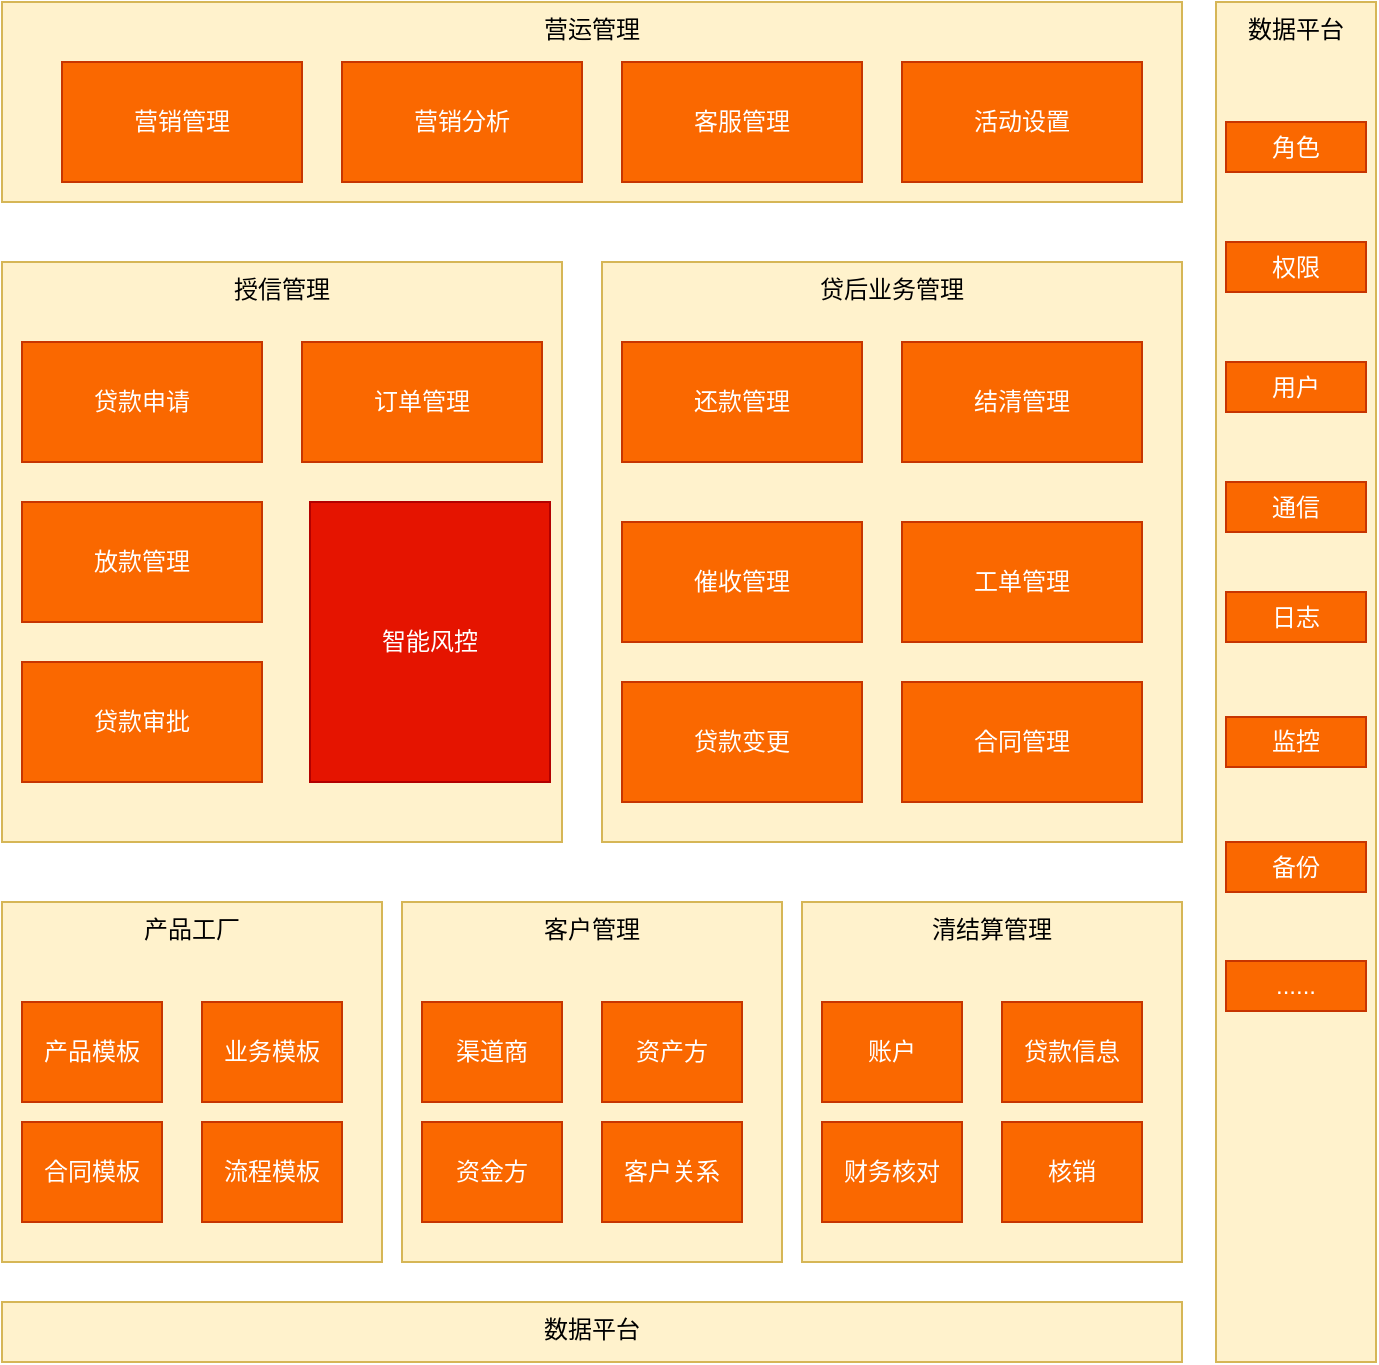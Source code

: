 <mxfile version="14.5.10" type="github">
  <diagram id="3-5de5OCHW1W84pv_DVT" name="第 1 页">
    <mxGraphModel dx="1422" dy="762" grid="1" gridSize="10" guides="1" tooltips="1" connect="1" arrows="1" fold="1" page="1" pageScale="1" pageWidth="827" pageHeight="1169" math="0" shadow="0">
      <root>
        <mxCell id="0" />
        <mxCell id="1" parent="0" />
        <mxCell id="3yTSScGXuD4bxsqtF7vF-1" value="营运管理" style="rounded=0;whiteSpace=wrap;html=1;fillColor=#fff2cc;strokeColor=#d6b656;verticalAlign=top;" vertex="1" parent="1">
          <mxGeometry x="140" y="80" width="590" height="100" as="geometry" />
        </mxCell>
        <mxCell id="3yTSScGXuD4bxsqtF7vF-2" value="营销管理" style="rounded=0;whiteSpace=wrap;html=1;fillColor=#fa6800;strokeColor=#C73500;fontColor=#ffffff;" vertex="1" parent="1">
          <mxGeometry x="170" y="110" width="120" height="60" as="geometry" />
        </mxCell>
        <mxCell id="3yTSScGXuD4bxsqtF7vF-3" value="营销分析" style="rounded=0;whiteSpace=wrap;html=1;fillColor=#fa6800;strokeColor=#C73500;fontColor=#ffffff;" vertex="1" parent="1">
          <mxGeometry x="310" y="110" width="120" height="60" as="geometry" />
        </mxCell>
        <mxCell id="3yTSScGXuD4bxsqtF7vF-4" value="客服管理" style="rounded=0;whiteSpace=wrap;html=1;fillColor=#fa6800;strokeColor=#C73500;fontColor=#ffffff;" vertex="1" parent="1">
          <mxGeometry x="450" y="110" width="120" height="60" as="geometry" />
        </mxCell>
        <mxCell id="3yTSScGXuD4bxsqtF7vF-5" value="活动设置" style="rounded=0;whiteSpace=wrap;html=1;fillColor=#fa6800;strokeColor=#C73500;fontColor=#ffffff;" vertex="1" parent="1">
          <mxGeometry x="590" y="110" width="120" height="60" as="geometry" />
        </mxCell>
        <mxCell id="3yTSScGXuD4bxsqtF7vF-7" value="授信管理" style="rounded=0;whiteSpace=wrap;html=1;fillColor=#fff2cc;strokeColor=#d6b656;verticalAlign=top;" vertex="1" parent="1">
          <mxGeometry x="140" y="210" width="280" height="290" as="geometry" />
        </mxCell>
        <mxCell id="3yTSScGXuD4bxsqtF7vF-8" value="贷款申请" style="rounded=0;whiteSpace=wrap;html=1;fillColor=#fa6800;strokeColor=#C73500;fontColor=#ffffff;" vertex="1" parent="1">
          <mxGeometry x="150" y="250" width="120" height="60" as="geometry" />
        </mxCell>
        <mxCell id="3yTSScGXuD4bxsqtF7vF-9" value="放款管理" style="rounded=0;whiteSpace=wrap;html=1;fillColor=#fa6800;strokeColor=#C73500;fontColor=#ffffff;" vertex="1" parent="1">
          <mxGeometry x="150" y="330" width="120" height="60" as="geometry" />
        </mxCell>
        <mxCell id="3yTSScGXuD4bxsqtF7vF-10" value="贷款审批" style="rounded=0;whiteSpace=wrap;html=1;fillColor=#fa6800;strokeColor=#C73500;fontColor=#ffffff;" vertex="1" parent="1">
          <mxGeometry x="150" y="410" width="120" height="60" as="geometry" />
        </mxCell>
        <mxCell id="3yTSScGXuD4bxsqtF7vF-11" value="订单管理" style="rounded=0;whiteSpace=wrap;html=1;fillColor=#fa6800;strokeColor=#C73500;fontColor=#ffffff;" vertex="1" parent="1">
          <mxGeometry x="290" y="250" width="120" height="60" as="geometry" />
        </mxCell>
        <mxCell id="3yTSScGXuD4bxsqtF7vF-12" value="智能风控" style="rounded=0;whiteSpace=wrap;html=1;fillColor=#e51400;strokeColor=#B20000;fontColor=#ffffff;" vertex="1" parent="1">
          <mxGeometry x="294" y="330" width="120" height="140" as="geometry" />
        </mxCell>
        <mxCell id="3yTSScGXuD4bxsqtF7vF-13" value="贷后业务管理" style="rounded=0;whiteSpace=wrap;html=1;fillColor=#fff2cc;strokeColor=#d6b656;verticalAlign=top;" vertex="1" parent="1">
          <mxGeometry x="440" y="210" width="290" height="290" as="geometry" />
        </mxCell>
        <mxCell id="3yTSScGXuD4bxsqtF7vF-14" value="还款管理" style="rounded=0;whiteSpace=wrap;html=1;fillColor=#fa6800;strokeColor=#C73500;fontColor=#ffffff;" vertex="1" parent="1">
          <mxGeometry x="450" y="250" width="120" height="60" as="geometry" />
        </mxCell>
        <mxCell id="3yTSScGXuD4bxsqtF7vF-15" value="催收管理" style="rounded=0;whiteSpace=wrap;html=1;fillColor=#fa6800;strokeColor=#C73500;fontColor=#ffffff;" vertex="1" parent="1">
          <mxGeometry x="450" y="340" width="120" height="60" as="geometry" />
        </mxCell>
        <mxCell id="3yTSScGXuD4bxsqtF7vF-16" value="贷款变更" style="rounded=0;whiteSpace=wrap;html=1;fillColor=#fa6800;strokeColor=#C73500;fontColor=#ffffff;" vertex="1" parent="1">
          <mxGeometry x="450" y="420" width="120" height="60" as="geometry" />
        </mxCell>
        <mxCell id="3yTSScGXuD4bxsqtF7vF-17" value="结清管理" style="rounded=0;whiteSpace=wrap;html=1;fillColor=#fa6800;strokeColor=#C73500;fontColor=#ffffff;" vertex="1" parent="1">
          <mxGeometry x="590" y="250" width="120" height="60" as="geometry" />
        </mxCell>
        <mxCell id="3yTSScGXuD4bxsqtF7vF-18" value="工单管理" style="rounded=0;whiteSpace=wrap;html=1;fillColor=#fa6800;strokeColor=#C73500;fontColor=#ffffff;" vertex="1" parent="1">
          <mxGeometry x="590" y="340" width="120" height="60" as="geometry" />
        </mxCell>
        <mxCell id="3yTSScGXuD4bxsqtF7vF-19" value="合同管理" style="rounded=0;whiteSpace=wrap;html=1;fillColor=#fa6800;strokeColor=#C73500;fontColor=#ffffff;" vertex="1" parent="1">
          <mxGeometry x="590" y="420" width="120" height="60" as="geometry" />
        </mxCell>
        <mxCell id="3yTSScGXuD4bxsqtF7vF-20" value="产品工厂" style="rounded=0;whiteSpace=wrap;html=1;fillColor=#fff2cc;strokeColor=#d6b656;verticalAlign=top;" vertex="1" parent="1">
          <mxGeometry x="140" y="530" width="190" height="180" as="geometry" />
        </mxCell>
        <mxCell id="3yTSScGXuD4bxsqtF7vF-21" value="客户管理" style="rounded=0;whiteSpace=wrap;html=1;fillColor=#fff2cc;strokeColor=#d6b656;verticalAlign=top;" vertex="1" parent="1">
          <mxGeometry x="340" y="530" width="190" height="180" as="geometry" />
        </mxCell>
        <mxCell id="3yTSScGXuD4bxsqtF7vF-22" value="清结算管理" style="rounded=0;whiteSpace=wrap;html=1;fillColor=#fff2cc;strokeColor=#d6b656;verticalAlign=top;" vertex="1" parent="1">
          <mxGeometry x="540" y="530" width="190" height="180" as="geometry" />
        </mxCell>
        <mxCell id="3yTSScGXuD4bxsqtF7vF-23" value="产品模板" style="rounded=0;whiteSpace=wrap;html=1;fillColor=#fa6800;strokeColor=#C73500;fontColor=#ffffff;" vertex="1" parent="1">
          <mxGeometry x="150" y="580" width="70" height="50" as="geometry" />
        </mxCell>
        <mxCell id="3yTSScGXuD4bxsqtF7vF-24" value="业务模板" style="rounded=0;whiteSpace=wrap;html=1;fillColor=#fa6800;strokeColor=#C73500;fontColor=#ffffff;" vertex="1" parent="1">
          <mxGeometry x="240" y="580" width="70" height="50" as="geometry" />
        </mxCell>
        <mxCell id="3yTSScGXuD4bxsqtF7vF-25" value="合同模板" style="rounded=0;whiteSpace=wrap;html=1;fillColor=#fa6800;strokeColor=#C73500;fontColor=#ffffff;" vertex="1" parent="1">
          <mxGeometry x="150" y="640" width="70" height="50" as="geometry" />
        </mxCell>
        <mxCell id="3yTSScGXuD4bxsqtF7vF-26" value="流程模板" style="rounded=0;whiteSpace=wrap;html=1;fillColor=#fa6800;strokeColor=#C73500;fontColor=#ffffff;" vertex="1" parent="1">
          <mxGeometry x="240" y="640" width="70" height="50" as="geometry" />
        </mxCell>
        <mxCell id="3yTSScGXuD4bxsqtF7vF-27" value="产品模板" style="rounded=0;whiteSpace=wrap;html=1;fillColor=#fa6800;strokeColor=#C73500;fontColor=#ffffff;" vertex="1" parent="1">
          <mxGeometry x="150" y="580" width="70" height="50" as="geometry" />
        </mxCell>
        <mxCell id="3yTSScGXuD4bxsqtF7vF-28" value="业务模板" style="rounded=0;whiteSpace=wrap;html=1;fillColor=#fa6800;strokeColor=#C73500;fontColor=#ffffff;" vertex="1" parent="1">
          <mxGeometry x="240" y="580" width="70" height="50" as="geometry" />
        </mxCell>
        <mxCell id="3yTSScGXuD4bxsqtF7vF-29" value="产品模板" style="rounded=0;whiteSpace=wrap;html=1;fillColor=#fa6800;strokeColor=#C73500;fontColor=#ffffff;" vertex="1" parent="1">
          <mxGeometry x="150" y="580" width="70" height="50" as="geometry" />
        </mxCell>
        <mxCell id="3yTSScGXuD4bxsqtF7vF-30" value="业务模板" style="rounded=0;whiteSpace=wrap;html=1;fillColor=#fa6800;strokeColor=#C73500;fontColor=#ffffff;" vertex="1" parent="1">
          <mxGeometry x="240" y="580" width="70" height="50" as="geometry" />
        </mxCell>
        <mxCell id="3yTSScGXuD4bxsqtF7vF-31" value="产品模板" style="rounded=0;whiteSpace=wrap;html=1;fillColor=#fa6800;strokeColor=#C73500;fontColor=#ffffff;" vertex="1" parent="1">
          <mxGeometry x="150" y="580" width="70" height="50" as="geometry" />
        </mxCell>
        <mxCell id="3yTSScGXuD4bxsqtF7vF-32" value="业务模板" style="rounded=0;whiteSpace=wrap;html=1;fillColor=#fa6800;strokeColor=#C73500;fontColor=#ffffff;" vertex="1" parent="1">
          <mxGeometry x="240" y="580" width="70" height="50" as="geometry" />
        </mxCell>
        <mxCell id="3yTSScGXuD4bxsqtF7vF-33" value="渠道商" style="rounded=0;whiteSpace=wrap;html=1;fillColor=#fa6800;strokeColor=#C73500;fontColor=#ffffff;" vertex="1" parent="1">
          <mxGeometry x="350" y="580" width="70" height="50" as="geometry" />
        </mxCell>
        <mxCell id="3yTSScGXuD4bxsqtF7vF-34" value="资产方" style="rounded=0;whiteSpace=wrap;html=1;fillColor=#fa6800;strokeColor=#C73500;fontColor=#ffffff;" vertex="1" parent="1">
          <mxGeometry x="440" y="580" width="70" height="50" as="geometry" />
        </mxCell>
        <mxCell id="3yTSScGXuD4bxsqtF7vF-35" value="资金方" style="rounded=0;whiteSpace=wrap;html=1;fillColor=#fa6800;strokeColor=#C73500;fontColor=#ffffff;" vertex="1" parent="1">
          <mxGeometry x="350" y="640" width="70" height="50" as="geometry" />
        </mxCell>
        <mxCell id="3yTSScGXuD4bxsqtF7vF-36" value="客户关系" style="rounded=0;whiteSpace=wrap;html=1;fillColor=#fa6800;strokeColor=#C73500;fontColor=#ffffff;" vertex="1" parent="1">
          <mxGeometry x="440" y="640" width="70" height="50" as="geometry" />
        </mxCell>
        <mxCell id="3yTSScGXuD4bxsqtF7vF-37" value="账户" style="rounded=0;whiteSpace=wrap;html=1;fillColor=#fa6800;strokeColor=#C73500;fontColor=#ffffff;" vertex="1" parent="1">
          <mxGeometry x="550" y="580" width="70" height="50" as="geometry" />
        </mxCell>
        <mxCell id="3yTSScGXuD4bxsqtF7vF-38" value="贷款信息" style="rounded=0;whiteSpace=wrap;html=1;fillColor=#fa6800;strokeColor=#C73500;fontColor=#ffffff;" vertex="1" parent="1">
          <mxGeometry x="640" y="580" width="70" height="50" as="geometry" />
        </mxCell>
        <mxCell id="3yTSScGXuD4bxsqtF7vF-39" value="财务核对" style="rounded=0;whiteSpace=wrap;html=1;fillColor=#fa6800;strokeColor=#C73500;fontColor=#ffffff;" vertex="1" parent="1">
          <mxGeometry x="550" y="640" width="70" height="50" as="geometry" />
        </mxCell>
        <mxCell id="3yTSScGXuD4bxsqtF7vF-40" value="核销" style="rounded=0;whiteSpace=wrap;html=1;fillColor=#fa6800;strokeColor=#C73500;fontColor=#ffffff;" vertex="1" parent="1">
          <mxGeometry x="640" y="640" width="70" height="50" as="geometry" />
        </mxCell>
        <mxCell id="3yTSScGXuD4bxsqtF7vF-41" value="数据平台" style="rounded=0;whiteSpace=wrap;html=1;fillColor=#fff2cc;strokeColor=#d6b656;verticalAlign=top;" vertex="1" parent="1">
          <mxGeometry x="140" y="730" width="590" height="30" as="geometry" />
        </mxCell>
        <mxCell id="3yTSScGXuD4bxsqtF7vF-42" value="数据平台" style="rounded=0;whiteSpace=wrap;html=1;fillColor=#fff2cc;strokeColor=#d6b656;verticalAlign=top;" vertex="1" parent="1">
          <mxGeometry x="747" y="80" width="80" height="680" as="geometry" />
        </mxCell>
        <mxCell id="3yTSScGXuD4bxsqtF7vF-43" value="角色" style="rounded=0;whiteSpace=wrap;html=1;fillColor=#fa6800;strokeColor=#C73500;fontColor=#ffffff;" vertex="1" parent="1">
          <mxGeometry x="752" y="140" width="70" height="25" as="geometry" />
        </mxCell>
        <mxCell id="3yTSScGXuD4bxsqtF7vF-44" value="权限" style="rounded=0;whiteSpace=wrap;html=1;fillColor=#fa6800;strokeColor=#C73500;fontColor=#ffffff;" vertex="1" parent="1">
          <mxGeometry x="752" y="200" width="70" height="25" as="geometry" />
        </mxCell>
        <mxCell id="3yTSScGXuD4bxsqtF7vF-46" value="用户" style="rounded=0;whiteSpace=wrap;html=1;fillColor=#fa6800;strokeColor=#C73500;fontColor=#ffffff;" vertex="1" parent="1">
          <mxGeometry x="752" y="260" width="70" height="25" as="geometry" />
        </mxCell>
        <mxCell id="3yTSScGXuD4bxsqtF7vF-47" value="通信" style="rounded=0;whiteSpace=wrap;html=1;fillColor=#fa6800;strokeColor=#C73500;fontColor=#ffffff;" vertex="1" parent="1">
          <mxGeometry x="752" y="320" width="70" height="25" as="geometry" />
        </mxCell>
        <mxCell id="3yTSScGXuD4bxsqtF7vF-48" value="日志" style="rounded=0;whiteSpace=wrap;html=1;fillColor=#fa6800;strokeColor=#C73500;fontColor=#ffffff;" vertex="1" parent="1">
          <mxGeometry x="752" y="375" width="70" height="25" as="geometry" />
        </mxCell>
        <mxCell id="3yTSScGXuD4bxsqtF7vF-49" value="监控" style="rounded=0;whiteSpace=wrap;html=1;fillColor=#fa6800;strokeColor=#C73500;fontColor=#ffffff;" vertex="1" parent="1">
          <mxGeometry x="752" y="437.5" width="70" height="25" as="geometry" />
        </mxCell>
        <mxCell id="3yTSScGXuD4bxsqtF7vF-50" value="备份" style="rounded=0;whiteSpace=wrap;html=1;fillColor=#fa6800;strokeColor=#C73500;fontColor=#ffffff;" vertex="1" parent="1">
          <mxGeometry x="752" y="500" width="70" height="25" as="geometry" />
        </mxCell>
        <mxCell id="3yTSScGXuD4bxsqtF7vF-51" value="......" style="rounded=0;whiteSpace=wrap;html=1;fillColor=#fa6800;strokeColor=#C73500;fontColor=#ffffff;" vertex="1" parent="1">
          <mxGeometry x="752" y="559.5" width="70" height="25" as="geometry" />
        </mxCell>
      </root>
    </mxGraphModel>
  </diagram>
</mxfile>
